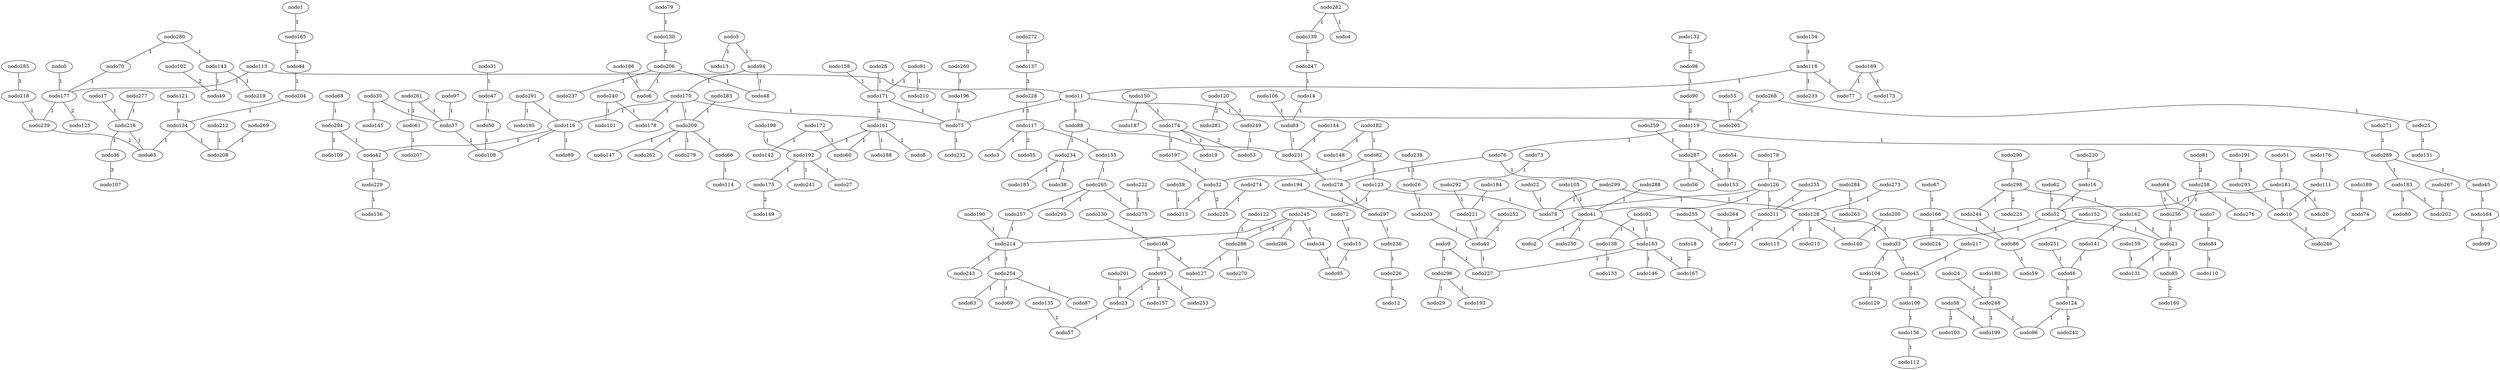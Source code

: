 graph X {
 0 [label="nodo0"];
 1 [label="nodo1"];
 2 [label="nodo2"];
 3 [label="nodo3"];
 4 [label="nodo4"];
 5 [label="nodo5"];
 6 [label="nodo6"];
 7 [label="nodo7"];
 8 [label="nodo8"];
 9 [label="nodo9"];
 10 [label="nodo10"];
 11 [label="nodo11"];
 12 [label="nodo12"];
 13 [label="nodo13"];
 14 [label="nodo14"];
 15 [label="nodo15"];
 16 [label="nodo16"];
 17 [label="nodo17"];
 18 [label="nodo18"];
 19 [label="nodo19"];
 20 [label="nodo20"];
 21 [label="nodo21"];
 22 [label="nodo22"];
 23 [label="nodo23"];
 24 [label="nodo24"];
 25 [label="nodo25"];
 26 [label="nodo26"];
 27 [label="nodo27"];
 28 [label="nodo28"];
 29 [label="nodo29"];
 30 [label="nodo30"];
 31 [label="nodo31"];
 32 [label="nodo32"];
 33 [label="nodo33"];
 34 [label="nodo34"];
 35 [label="nodo35"];
 36 [label="nodo36"];
 37 [label="nodo37"];
 38 [label="nodo38"];
 39 [label="nodo39"];
 40 [label="nodo40"];
 41 [label="nodo41"];
 42 [label="nodo42"];
 43 [label="nodo43"];
 44 [label="nodo44"];
 45 [label="nodo45"];
 46 [label="nodo46"];
 47 [label="nodo47"];
 48 [label="nodo48"];
 49 [label="nodo49"];
 50 [label="nodo50"];
 51 [label="nodo51"];
 52 [label="nodo52"];
 53 [label="nodo53"];
 54 [label="nodo54"];
 55 [label="nodo55"];
 56 [label="nodo56"];
 57 [label="nodo57"];
 58 [label="nodo58"];
 59 [label="nodo59"];
 60 [label="nodo60"];
 61 [label="nodo61"];
 62 [label="nodo62"];
 63 [label="nodo63"];
 64 [label="nodo64"];
 65 [label="nodo65"];
 66 [label="nodo66"];
 67 [label="nodo67"];
 68 [label="nodo68"];
 69 [label="nodo69"];
 70 [label="nodo70"];
 71 [label="nodo71"];
 72 [label="nodo72"];
 73 [label="nodo73"];
 74 [label="nodo74"];
 75 [label="nodo75"];
 76 [label="nodo76"];
 77 [label="nodo77"];
 78 [label="nodo78"];
 79 [label="nodo79"];
 80 [label="nodo80"];
 81 [label="nodo81"];
 82 [label="nodo82"];
 83 [label="nodo83"];
 84 [label="nodo84"];
 85 [label="nodo85"];
 86 [label="nodo86"];
 87 [label="nodo87"];
 88 [label="nodo88"];
 89 [label="nodo89"];
 90 [label="nodo90"];
 91 [label="nodo91"];
 92 [label="nodo92"];
 93 [label="nodo93"];
 94 [label="nodo94"];
 95 [label="nodo95"];
 96 [label="nodo96"];
 97 [label="nodo97"];
 98 [label="nodo98"];
 99 [label="nodo99"];
 100 [label="nodo100"];
 101 [label="nodo101"];
 102 [label="nodo102"];
 103 [label="nodo103"];
 104 [label="nodo104"];
 105 [label="nodo105"];
 106 [label="nodo106"];
 107 [label="nodo107"];
 108 [label="nodo108"];
 109 [label="nodo109"];
 110 [label="nodo110"];
 111 [label="nodo111"];
 112 [label="nodo112"];
 113 [label="nodo113"];
 114 [label="nodo114"];
 115 [label="nodo115"];
 116 [label="nodo116"];
 117 [label="nodo117"];
 118 [label="nodo118"];
 119 [label="nodo119"];
 120 [label="nodo120"];
 121 [label="nodo121"];
 122 [label="nodo122"];
 123 [label="nodo123"];
 124 [label="nodo124"];
 125 [label="nodo125"];
 126 [label="nodo126"];
 127 [label="nodo127"];
 128 [label="nodo128"];
 129 [label="nodo129"];
 130 [label="nodo130"];
 131 [label="nodo131"];
 132 [label="nodo132"];
 133 [label="nodo133"];
 134 [label="nodo134"];
 135 [label="nodo135"];
 136 [label="nodo136"];
 137 [label="nodo137"];
 138 [label="nodo138"];
 139 [label="nodo139"];
 140 [label="nodo140"];
 141 [label="nodo141"];
 142 [label="nodo142"];
 143 [label="nodo143"];
 144 [label="nodo144"];
 145 [label="nodo145"];
 146 [label="nodo146"];
 147 [label="nodo147"];
 148 [label="nodo148"];
 149 [label="nodo149"];
 150 [label="nodo150"];
 151 [label="nodo151"];
 152 [label="nodo152"];
 153 [label="nodo153"];
 154 [label="nodo154"];
 155 [label="nodo155"];
 156 [label="nodo156"];
 157 [label="nodo157"];
 158 [label="nodo158"];
 159 [label="nodo159"];
 160 [label="nodo160"];
 161 [label="nodo161"];
 162 [label="nodo162"];
 163 [label="nodo163"];
 164 [label="nodo164"];
 165 [label="nodo165"];
 166 [label="nodo166"];
 167 [label="nodo167"];
 168 [label="nodo168"];
 169 [label="nodo169"];
 170 [label="nodo170"];
 171 [label="nodo171"];
 172 [label="nodo172"];
 173 [label="nodo173"];
 174 [label="nodo174"];
 175 [label="nodo175"];
 176 [label="nodo176"];
 177 [label="nodo177"];
 178 [label="nodo178"];
 179 [label="nodo179"];
 180 [label="nodo180"];
 181 [label="nodo181"];
 182 [label="nodo182"];
 183 [label="nodo183"];
 184 [label="nodo184"];
 185 [label="nodo185"];
 186 [label="nodo186"];
 187 [label="nodo187"];
 188 [label="nodo188"];
 189 [label="nodo189"];
 190 [label="nodo190"];
 191 [label="nodo191"];
 192 [label="nodo192"];
 193 [label="nodo193"];
 194 [label="nodo194"];
 195 [label="nodo195"];
 196 [label="nodo196"];
 197 [label="nodo197"];
 198 [label="nodo198"];
 199 [label="nodo199"];
 200 [label="nodo200"];
 201 [label="nodo201"];
 202 [label="nodo202"];
 203 [label="nodo203"];
 204 [label="nodo204"];
 205 [label="nodo205"];
 206 [label="nodo206"];
 207 [label="nodo207"];
 208 [label="nodo208"];
 209 [label="nodo209"];
 210 [label="nodo210"];
 211 [label="nodo211"];
 212 [label="nodo212"];
 213 [label="nodo213"];
 214 [label="nodo214"];
 215 [label="nodo215"];
 216 [label="nodo216"];
 217 [label="nodo217"];
 218 [label="nodo218"];
 219 [label="nodo219"];
 220 [label="nodo220"];
 221 [label="nodo221"];
 222 [label="nodo222"];
 223 [label="nodo223"];
 224 [label="nodo224"];
 225 [label="nodo225"];
 226 [label="nodo226"];
 227 [label="nodo227"];
 228 [label="nodo228"];
 229 [label="nodo229"];
 230 [label="nodo230"];
 231 [label="nodo231"];
 232 [label="nodo232"];
 233 [label="nodo233"];
 234 [label="nodo234"];
 235 [label="nodo235"];
 236 [label="nodo236"];
 237 [label="nodo237"];
 238 [label="nodo238"];
 239 [label="nodo239"];
 240 [label="nodo240"];
 241 [label="nodo241"];
 242 [label="nodo242"];
 243 [label="nodo243"];
 244 [label="nodo244"];
 245 [label="nodo245"];
 246 [label="nodo246"];
 247 [label="nodo247"];
 248 [label="nodo248"];
 249 [label="nodo249"];
 250 [label="nodo250"];
 251 [label="nodo251"];
 252 [label="nodo252"];
 253 [label="nodo253"];
 254 [label="nodo254"];
 255 [label="nodo255"];
 256 [label="nodo256"];
 257 [label="nodo257"];
 258 [label="nodo258"];
 259 [label="nodo259"];
 260 [label="nodo260"];
 261 [label="nodo261"];
 262 [label="nodo262"];
 263 [label="nodo263"];
 264 [label="nodo264"];
 265 [label="nodo265"];
 266 [label="nodo266"];
 267 [label="nodo267"];
 268 [label="nodo268"];
 269 [label="nodo269"];
 270 [label="nodo270"];
 271 [label="nodo271"];
 272 [label="nodo272"];
 273 [label="nodo273"];
 274 [label="nodo274"];
 275 [label="nodo275"];
 276 [label="nodo276"];
 277 [label="nodo277"];
 278 [label="nodo278"];
 279 [label="nodo279"];
 280 [label="nodo280"];
 281 [label="nodo281"];
 282 [label="nodo282"];
 283 [label="nodo283"];
 284 [label="nodo284"];
 285 [label="nodo285"];
 286 [label="nodo286"];
 287 [label="nodo287"];
 288 [label="nodo288"];
 289 [label="nodo289"];
 290 [label="nodo290"];
 291 [label="nodo291"];
 292 [label="nodo292"];
 293 [label="nodo293"];
 294 [label="nodo294"];
 295 [label="nodo295"];
 296 [label="nodo296"];
 297 [label="nodo297"];
 298 [label="nodo298"];
 299 [label="nodo299"];
  0 -- 177  [label="1"];
  70 -- 177  [label="1"];
  113 -- 177  [label="1"];
  113 -- 11  [label="1"];
  177 -- 239  [label="1"];
  218 -- 239  [label="1"];
  239 -- 65  [label="1"];
  11 -- 75  [label="1"];
  11 -- 88  [label="1"];
  11 -- 205  [label="1"];
  118 -- 11  [label="1"];
  285 -- 218  [label="1"];
  88 -- 231  [label="1"];
  83 -- 231  [label="1"];
  144 -- 231  [label="1"];
  231 -- 278  [label="1"];
  76 -- 278  [label="1"];
  278 -- 297  [label="1"];
  194 -- 297  [label="1"];
  297 -- 236  [label="1"];
  75 -- 232  [label="1"];
  170 -- 75  [label="1"];
  94 -- 170  [label="1"];
  170 -- 116  [label="1"];
  116 -- 42  [label="1"];
  116 -- 89  [label="1"];
  116 -- 108  [label="1"];
  291 -- 116  [label="1"];
  42 -- 229  [label="1"];
  294 -- 42  [label="1"];
  170 -- 178  [label="1"];
  170 -- 209  [label="1"];
  171 -- 75  [label="1"];
  196 -- 75  [label="1"];
  28 -- 171  [label="1"];
  91 -- 171  [label="1"];
  158 -- 171  [label="1"];
  171 -- 161  [label="1"];
  118 -- 77  [label="1"];
  118 -- 233  [label="1"];
  154 -- 118  [label="1"];
  134 -- 65  [label="1"];
  216 -- 65  [label="1"];
  76 -- 299  [label="1"];
  119 -- 76  [label="1"];
  37 -- 108  [label="1"];
  50 -- 108  [label="1"];
  161 -- 8  [label="1"];
  161 -- 60  [label="1"];
  161 -- 188  [label="1"];
  161 -- 192  [label="1"];
  192 -- 27  [label="1"];
  192 -- 175  [label="1"];
  192 -- 241  [label="1"];
  198 -- 192  [label="1"];
  299 -- 78  [label="1"];
  299 -- 128  [label="1"];
  128 -- 33  [label="1"];
  128 -- 115  [label="1"];
  128 -- 140  [label="1"];
  128 -- 215  [label="1"];
  273 -- 128  [label="1"];
  33 -- 43  [label="1"];
  43 -- 100  [label="1"];
  217 -- 43  [label="1"];
  33 -- 104  [label="1"];
  52 -- 33  [label="1"];
  16 -- 52  [label="1"];
  52 -- 21  [label="1"];
  62 -- 52  [label="1"];
  181 -- 52  [label="1"];
  21 -- 85  [label="1"];
  21 -- 131  [label="1"];
  162 -- 21  [label="1"];
  256 -- 21  [label="1"];
  51 -- 181  [label="1"];
  119 -- 287  [label="1"];
  259 -- 287  [label="1"];
  287 -- 56  [label="1"];
  287 -- 153  [label="1"];
  119 -- 289  [label="1"];
  271 -- 289  [label="1"];
  289 -- 45  [label="1"];
  289 -- 183  [label="1"];
  169 -- 77  [label="1"];
  162 -- 141  [label="1"];
  298 -- 162  [label="1"];
  55 -- 205  [label="1"];
  268 -- 205  [label="1"];
  22 -- 78  [label="1"];
  123 -- 78  [label="1"];
  126 -- 78  [label="1"];
  291 -- 195  [label="1"];
  30 -- 37  [label="1"];
  97 -- 37  [label="1"];
  261 -- 37  [label="1"];
  82 -- 123  [label="1"];
  123 -- 122  [label="1"];
  122 -- 286  [label="1"];
  245 -- 286  [label="1"];
  286 -- 127  [label="1"];
  286 -- 270  [label="1"];
  245 -- 34  [label="1"];
  245 -- 214  [label="1"];
  245 -- 266  [label="1"];
  34 -- 95  [label="1"];
  68 -- 294  [label="1"];
  294 -- 109  [label="1"];
  209 -- 66  [label="1"];
  209 -- 147  [label="1"];
  209 -- 262  [label="1"];
  209 -- 279  [label="1"];
  283 -- 209  [label="1"];
  82 -- 32  [label="1"];
  32 -- 213  [label="1"];
  197 -- 32  [label="1"];
  182 -- 82  [label="1"];
  14 -- 83  [label="1"];
  106 -- 83  [label="1"];
  126 -- 41  [label="1"];
  126 -- 211  [label="1"];
  179 -- 126  [label="1"];
  41 -- 2  [label="1"];
  41 -- 163  [label="1"];
  92 -- 163  [label="1"];
  163 -- 146  [label="1"];
  163 -- 167  [label="1"];
  163 -- 227  [label="1"];
  41 -- 250  [label="1"];
  105 -- 41  [label="1"];
  288 -- 41  [label="1"];
  211 -- 71  [label="1"];
  235 -- 211  [label="1"];
  284 -- 211  [label="1"];
  169 -- 173  [label="1"];
  168 -- 127  [label="1"];
  168 -- 93  [label="1"];
  230 -- 168  [label="1"];
  290 -- 298  [label="1"];
  298 -- 244  [label="1"];
  244 -- 86  [label="1"];
  39 -- 213  [label="1"];
  64 -- 256  [label="1"];
  258 -- 256  [label="1"];
  86 -- 59  [label="1"];
  152 -- 86  [label="1"];
  166 -- 86  [label="1"];
  67 -- 166  [label="1"];
  190 -- 214  [label="1"];
  214 -- 243  [label="1"];
  214 -- 254  [label="1"];
  254 -- 63  [label="1"];
  254 -- 69  [label="1"];
  254 -- 87  [label="1"];
  257 -- 214  [label="1"];
  265 -- 257  [label="1"];
  45 -- 164  [label="1"];
  164 -- 99  [label="1"];
  88 -- 234  [label="1"];
  258 -- 276  [label="1"];
  17 -- 216  [label="1"];
  216 -- 36  [label="1"];
  277 -- 216  [label="1"];
  159 -- 131  [label="1"];
  91 -- 210  [label="1"];
  261 -- 61  [label="1"];
  121 -- 134  [label="1"];
  134 -- 208  [label="1"];
  212 -- 208  [label="1"];
  269 -- 208  [label="1"];
  204 -- 134  [label="1"];
  44 -- 204  [label="1"];
  165 -- 44  [label="1"];
  1 -- 165  [label="1"];
  92 -- 138  [label="1"];
  47 -- 50  [label="1"];
  31 -- 47  [label="1"];
  240 -- 178  [label="1"];
  93 -- 23  [label="1"];
  93 -- 157  [label="1"];
  93 -- 253  [label="1"];
  5 -- 94  [label="1"];
  5 -- 13  [label="1"];
  94 -- 48  [label="1"];
  206 -- 48  [label="1"];
  130 -- 206  [label="1"];
  206 -- 6  [label="1"];
  206 -- 237  [label="1"];
  79 -- 130  [label="1"];
  186 -- 6  [label="1"];
  15 -- 95  [label="1"];
  155 -- 265  [label="1"];
  265 -- 275  [label="1"];
  265 -- 295  [label="1"];
  138 -- 133  [label="1"];
  181 -- 10  [label="1"];
  10 -- 246  [label="1"];
  74 -- 246  [label="1"];
  189 -- 74  [label="1"];
  111 -- 10  [label="1"];
  293 -- 10  [label="1"];
  191 -- 293  [label="1"];
  181 -- 20  [label="1"];
  182 -- 148  [label="1"];
  200 -- 140  [label="1"];
  183 -- 80  [label="1"];
  183 -- 202  [label="1"];
  267 -- 202  [label="1"];
  268 -- 25  [label="1"];
  141 -- 46  [label="1"];
  46 -- 124  [label="1"];
  124 -- 96  [label="1"];
  251 -- 46  [label="1"];
  248 -- 96  [label="1"];
  24 -- 248  [label="1"];
  180 -- 248  [label="1"];
  248 -- 199  [label="1"];
  247 -- 14  [label="1"];
  139 -- 247  [label="1"];
  282 -- 139  [label="1"];
  9 -- 227  [label="1"];
  9 -- 296  [label="1"];
  296 -- 29  [label="1"];
  296 -- 193  [label="1"];
  40 -- 227  [label="1"];
  203 -- 40  [label="1"];
  26 -- 203  [label="1"];
  221 -- 40  [label="1"];
  184 -- 221  [label="1"];
  292 -- 221  [label="1"];
  73 -- 292  [label="1"];
  100 -- 156  [label="1"];
  72 -- 15  [label="1"];
  220 -- 16  [label="1"];
  229 -- 136  [label="1"];
  172 -- 60  [label="1"];
  172 -- 142  [label="1"];
  61 -- 207  [label="1"];
  104 -- 129  [label="1"];
  222 -- 275  [label="1"];
  64 -- 7  [label="1"];
  7 -- 84  [label="1"];
  84 -- 110  [label="1"];
  234 -- 38  [label="1"];
  234 -- 185  [label="1"];
  23 -- 57  [label="1"];
  135 -- 57  [label="1"];
  201 -- 23  [label="1"];
  236 -- 226  [label="1"];
  226 -- 12  [label="1"];
  66 -- 114  [label="1"];
  25 -- 151  [label="1"];
  54 -- 153  [label="1"];
  260 -- 196  [label="1"];
  176 -- 111  [label="1"];
  238 -- 26  [label="1"];
  174 -- 197  [label="1"];
  150 -- 174  [label="1"];
  174 -- 19  [label="1"];
  150 -- 187  [label="1"];
  282 -- 4  [label="1"];
  280 -- 70  [label="1"];
  280 -- 143  [label="1"];
  143 -- 49  [label="1"];
  143 -- 219  [label="1"];
  240 -- 101  [label="1"];
  117 -- 155  [label="1"];
  117 -- 3  [label="1"];
  228 -- 117  [label="1"];
  137 -- 228  [label="1"];
  272 -- 137  [label="1"];
  255 -- 71  [label="1"];
  264 -- 71  [label="1"];
  156 -- 112  [label="1"];
  284 -- 263  [label="1"];
  58 -- 199  [label="1"];
  58 -- 103  [label="1"];
  30 -- 145  [label="1"];
  32 -- 225  [label="2"];
  274 -- 225  [label="1"];
  117 -- 35  [label="2"];
  90 -- 119  [label="2"];
  98 -- 90  [label="1"];
  166 -- 224  [label="2"];
  124 -- 242  [label="2"];
  18 -- 167  [label="2"];
  252 -- 40  [label="2"];
  85 -- 160  [label="2"];
  298 -- 223  [label="2"];
  81 -- 258  [label="2"];
  174 -- 53  [label="2"];
  249 -- 53  [label="1"];
  120 -- 249  [label="1"];
  120 -- 281  [label="2"];
  175 -- 149  [label="2"];
  102 -- 49  [label="2"];
  177 -- 125  [label="2"];
  132 -- 98  [label="2"];
  36 -- 107  [label="3"];
}
